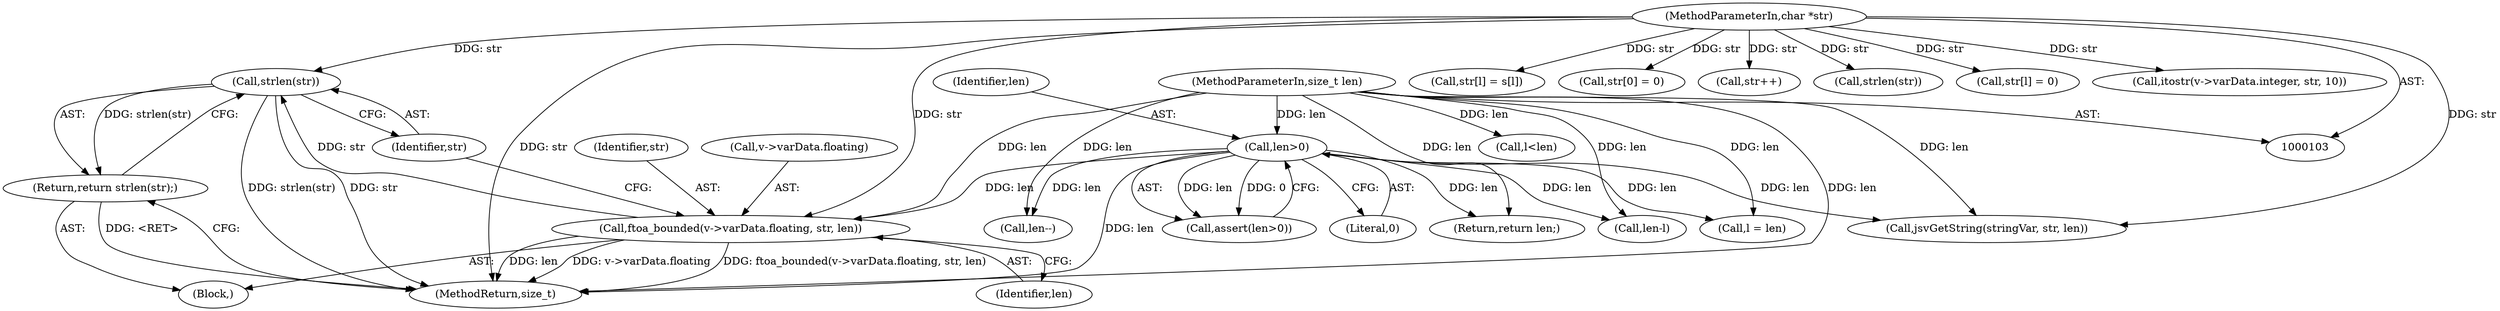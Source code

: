 digraph "0_Espruino_ce1924193862d58cb43d3d4d9dada710a8361b89@API" {
"1000181" [label="(Call,strlen(str))"];
"1000172" [label="(Call,ftoa_bounded(v->varData.floating, str, len))"];
"1000105" [label="(MethodParameterIn,char *str)"];
"1000109" [label="(Call,len>0)"];
"1000106" [label="(MethodParameterIn,size_t len)"];
"1000180" [label="(Return,return strlen(str);)"];
"1000171" [label="(Block,)"];
"1000135" [label="(Call,str[l] = s[l])"];
"1000269" [label="(Call,str[0] = 0)"];
"1000279" [label="(MethodReturn,size_t)"];
"1000224" [label="(Call,str++)"];
"1000131" [label="(Call,l<len)"];
"1000165" [label="(Call,strlen(str))"];
"1000172" [label="(Call,ftoa_bounded(v->varData.floating, str, len))"];
"1000109" [label="(Call,len>0)"];
"1000108" [label="(Call,assert(len>0))"];
"1000110" [label="(Identifier,len)"];
"1000181" [label="(Call,strlen(str))"];
"1000182" [label="(Identifier,str)"];
"1000179" [label="(Identifier,len)"];
"1000144" [label="(Call,str[l] = 0)"];
"1000220" [label="(Return,return len;)"];
"1000173" [label="(Call,v->varData.floating)"];
"1000240" [label="(Call,len-l)"];
"1000111" [label="(Literal,0)"];
"1000193" [label="(Call,l = len)"];
"1000106" [label="(MethodParameterIn,size_t len)"];
"1000178" [label="(Identifier,str)"];
"1000156" [label="(Call,itostr(v->varData.integer, str, 10))"];
"1000120" [label="(Call,len--)"];
"1000105" [label="(MethodParameterIn,char *str)"];
"1000259" [label="(Call,jsvGetString(stringVar, str, len))"];
"1000180" [label="(Return,return strlen(str);)"];
"1000181" -> "1000180"  [label="AST: "];
"1000181" -> "1000182"  [label="CFG: "];
"1000182" -> "1000181"  [label="AST: "];
"1000180" -> "1000181"  [label="CFG: "];
"1000181" -> "1000279"  [label="DDG: strlen(str)"];
"1000181" -> "1000279"  [label="DDG: str"];
"1000181" -> "1000180"  [label="DDG: strlen(str)"];
"1000172" -> "1000181"  [label="DDG: str"];
"1000105" -> "1000181"  [label="DDG: str"];
"1000172" -> "1000171"  [label="AST: "];
"1000172" -> "1000179"  [label="CFG: "];
"1000173" -> "1000172"  [label="AST: "];
"1000178" -> "1000172"  [label="AST: "];
"1000179" -> "1000172"  [label="AST: "];
"1000182" -> "1000172"  [label="CFG: "];
"1000172" -> "1000279"  [label="DDG: ftoa_bounded(v->varData.floating, str, len)"];
"1000172" -> "1000279"  [label="DDG: len"];
"1000172" -> "1000279"  [label="DDG: v->varData.floating"];
"1000105" -> "1000172"  [label="DDG: str"];
"1000109" -> "1000172"  [label="DDG: len"];
"1000106" -> "1000172"  [label="DDG: len"];
"1000105" -> "1000103"  [label="AST: "];
"1000105" -> "1000279"  [label="DDG: str"];
"1000105" -> "1000135"  [label="DDG: str"];
"1000105" -> "1000144"  [label="DDG: str"];
"1000105" -> "1000156"  [label="DDG: str"];
"1000105" -> "1000165"  [label="DDG: str"];
"1000105" -> "1000224"  [label="DDG: str"];
"1000105" -> "1000259"  [label="DDG: str"];
"1000105" -> "1000269"  [label="DDG: str"];
"1000109" -> "1000108"  [label="AST: "];
"1000109" -> "1000111"  [label="CFG: "];
"1000110" -> "1000109"  [label="AST: "];
"1000111" -> "1000109"  [label="AST: "];
"1000108" -> "1000109"  [label="CFG: "];
"1000109" -> "1000279"  [label="DDG: len"];
"1000109" -> "1000108"  [label="DDG: len"];
"1000109" -> "1000108"  [label="DDG: 0"];
"1000106" -> "1000109"  [label="DDG: len"];
"1000109" -> "1000120"  [label="DDG: len"];
"1000109" -> "1000193"  [label="DDG: len"];
"1000109" -> "1000220"  [label="DDG: len"];
"1000109" -> "1000240"  [label="DDG: len"];
"1000109" -> "1000259"  [label="DDG: len"];
"1000106" -> "1000103"  [label="AST: "];
"1000106" -> "1000279"  [label="DDG: len"];
"1000106" -> "1000120"  [label="DDG: len"];
"1000106" -> "1000131"  [label="DDG: len"];
"1000106" -> "1000193"  [label="DDG: len"];
"1000106" -> "1000220"  [label="DDG: len"];
"1000106" -> "1000240"  [label="DDG: len"];
"1000106" -> "1000259"  [label="DDG: len"];
"1000180" -> "1000171"  [label="AST: "];
"1000279" -> "1000180"  [label="CFG: "];
"1000180" -> "1000279"  [label="DDG: <RET>"];
}
